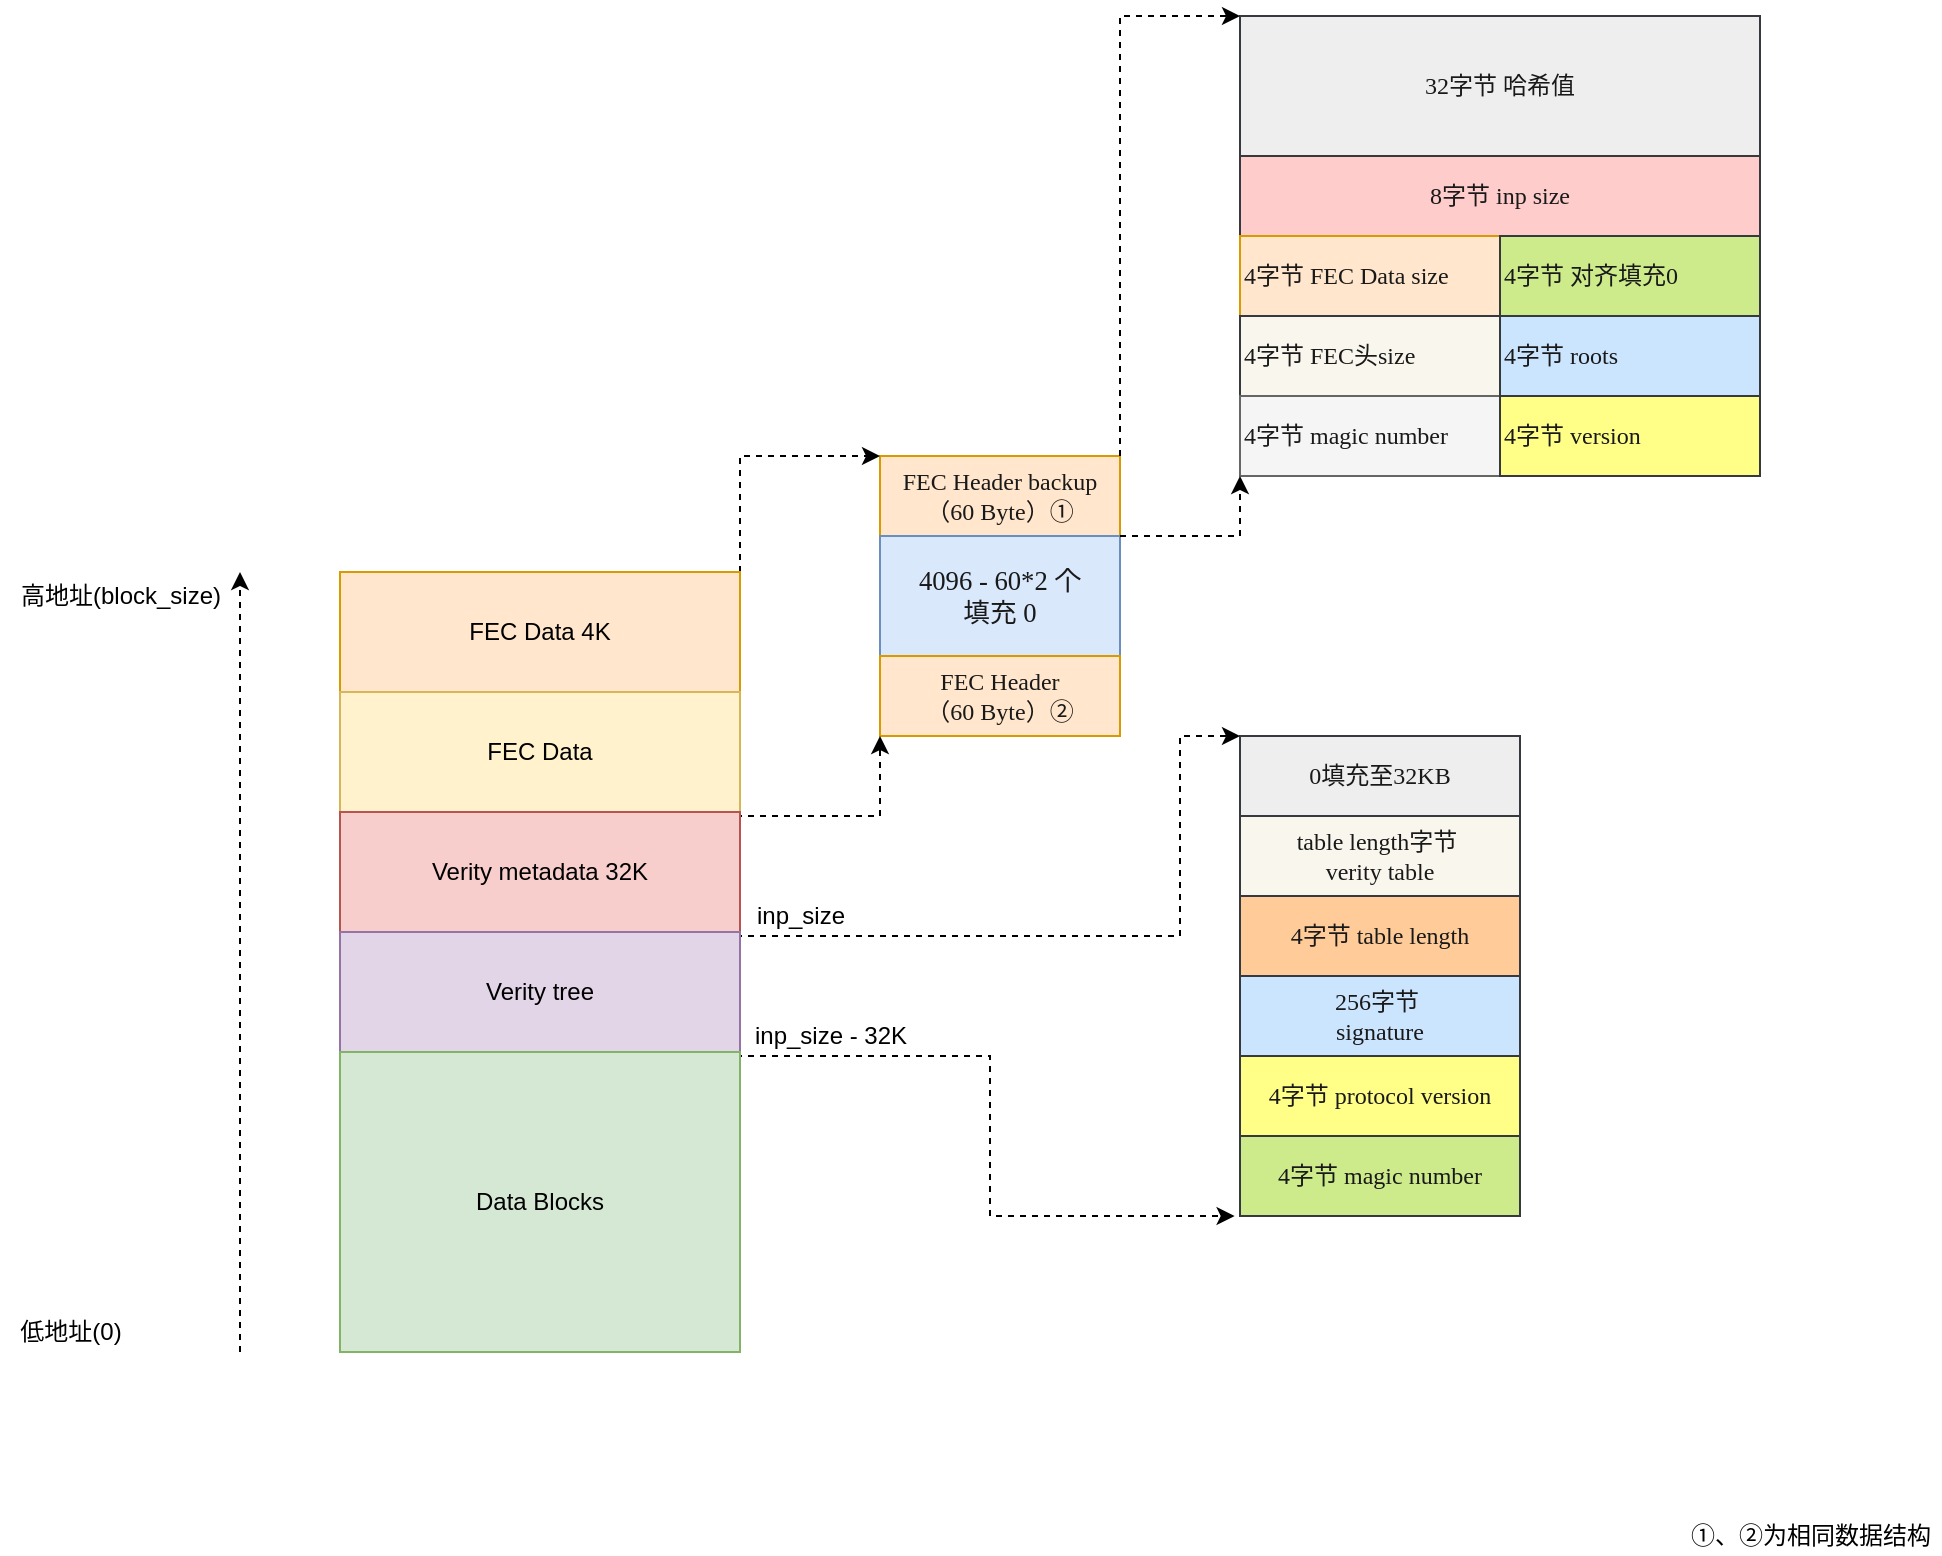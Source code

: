 <mxfile version="18.1.1" type="github">
  <diagram name="Page-1" id="9f46799a-70d6-7492-0946-bef42562c5a5">
    <mxGraphModel dx="2975" dy="1020" grid="0" gridSize="10" guides="1" tooltips="1" connect="1" arrows="1" fold="1" page="1" pageScale="1" pageWidth="1100" pageHeight="850" background="none" math="0" shadow="0">
      <root>
        <mxCell id="0" />
        <mxCell id="1" parent="0" />
        <mxCell id="MC5SC2ZRKaE6kcOdO4WR-20" value="" style="group" vertex="1" connectable="0" parent="1">
          <mxGeometry x="-610" y="250" width="120" height="140" as="geometry" />
        </mxCell>
        <mxCell id="MC5SC2ZRKaE6kcOdO4WR-19" value="" style="group;fillColor=#dae8fc;strokeColor=#6c8ebf;container=0;" vertex="1" connectable="0" parent="MC5SC2ZRKaE6kcOdO4WR-20">
          <mxGeometry width="120" height="140" as="geometry" />
        </mxCell>
        <mxCell id="MC5SC2ZRKaE6kcOdO4WR-14" value="&lt;span style=&quot;color: rgb(25, 25, 25); font-family: 微软雅黑;&quot;&gt;&lt;font style=&quot;font-size: 12px;&quot;&gt;FEC Header backup（60 Byte）①&lt;/font&gt;&lt;/span&gt;" style="rounded=0;whiteSpace=wrap;html=1;fillColor=#ffe6cc;strokeColor=#d79b00;" vertex="1" parent="MC5SC2ZRKaE6kcOdO4WR-20">
          <mxGeometry width="120" height="40" as="geometry" />
        </mxCell>
        <mxCell id="MC5SC2ZRKaE6kcOdO4WR-15" value="&lt;span style=&quot;color: rgb(25, 25, 25); font-family: 微软雅黑; font-size: 13.333px;&quot;&gt;4096 - 60*2 个&lt;br&gt;填充 0&lt;/span&gt;" style="rounded=0;whiteSpace=wrap;html=1;fillColor=#dae8fc;strokeColor=#6c8ebf;" vertex="1" parent="MC5SC2ZRKaE6kcOdO4WR-20">
          <mxGeometry y="40" width="120" height="60" as="geometry" />
        </mxCell>
        <mxCell id="MC5SC2ZRKaE6kcOdO4WR-18" value="&lt;span style=&quot;color: rgb(25, 25, 25); font-family: 微软雅黑;&quot;&gt;&lt;font style=&quot;font-size: 12px;&quot;&gt;FEC Header&lt;br&gt;（60 Byte）②&lt;/font&gt;&lt;/span&gt;" style="rounded=0;whiteSpace=wrap;html=1;fillColor=#ffe6cc;strokeColor=#d79b00;" vertex="1" parent="MC5SC2ZRKaE6kcOdO4WR-20">
          <mxGeometry y="100" width="120" height="40" as="geometry" />
        </mxCell>
        <mxCell id="MC5SC2ZRKaE6kcOdO4WR-21" style="edgeStyle=orthogonalEdgeStyle;rounded=0;orthogonalLoop=1;jettySize=auto;html=1;exitX=1;exitY=1;exitDx=0;exitDy=0;entryX=0;entryY=1;entryDx=0;entryDy=0;fontSize=12;dashed=1;" edge="1" parent="1" source="MC5SC2ZRKaE6kcOdO4WR-1" target="MC5SC2ZRKaE6kcOdO4WR-18">
          <mxGeometry relative="1" as="geometry">
            <Array as="points">
              <mxPoint x="-650" y="430" />
              <mxPoint x="-650" y="430" />
            </Array>
          </mxGeometry>
        </mxCell>
        <mxCell id="MC5SC2ZRKaE6kcOdO4WR-22" style="edgeStyle=orthogonalEdgeStyle;rounded=0;orthogonalLoop=1;jettySize=auto;html=1;exitX=1;exitY=0;exitDx=0;exitDy=0;entryX=0;entryY=0;entryDx=0;entryDy=0;dashed=1;fontSize=12;" edge="1" parent="1" source="MC5SC2ZRKaE6kcOdO4WR-1" target="MC5SC2ZRKaE6kcOdO4WR-14">
          <mxGeometry relative="1" as="geometry">
            <Array as="points">
              <mxPoint x="-680" y="250" />
            </Array>
          </mxGeometry>
        </mxCell>
        <mxCell id="MC5SC2ZRKaE6kcOdO4WR-40" value="" style="group" vertex="1" connectable="0" parent="1">
          <mxGeometry x="-430" y="30" width="260" height="230" as="geometry" />
        </mxCell>
        <mxCell id="MC5SC2ZRKaE6kcOdO4WR-33" value="&lt;font face=&quot;微软雅黑&quot; color=&quot;#191919&quot;&gt;8字节 inp size&lt;/font&gt;" style="rounded=0;whiteSpace=wrap;html=1;fillColor=#ffcccc;strokeColor=#36393d;align=center;" vertex="1" parent="MC5SC2ZRKaE6kcOdO4WR-40">
          <mxGeometry y="70" width="260" height="40" as="geometry" />
        </mxCell>
        <mxCell id="MC5SC2ZRKaE6kcOdO4WR-34" value="&lt;font face=&quot;微软雅黑&quot; color=&quot;#191919&quot;&gt;32字节 哈希值&lt;/font&gt;" style="rounded=0;whiteSpace=wrap;html=1;align=center;fillColor=#eeeeee;strokeColor=#36393d;" vertex="1" parent="MC5SC2ZRKaE6kcOdO4WR-40">
          <mxGeometry width="260" height="70" as="geometry" />
        </mxCell>
        <mxCell id="MC5SC2ZRKaE6kcOdO4WR-37" value="" style="group" vertex="1" connectable="0" parent="MC5SC2ZRKaE6kcOdO4WR-40">
          <mxGeometry y="110" width="260" height="40" as="geometry" />
        </mxCell>
        <mxCell id="MC5SC2ZRKaE6kcOdO4WR-31" value="&lt;font face=&quot;微软雅黑&quot; color=&quot;#191919&quot;&gt;4字节 FEC Data size&lt;/font&gt;" style="rounded=0;whiteSpace=wrap;html=1;fillColor=#ffe6cc;strokeColor=#d79b00;align=left;" vertex="1" parent="MC5SC2ZRKaE6kcOdO4WR-37">
          <mxGeometry width="130" height="40" as="geometry" />
        </mxCell>
        <mxCell id="MC5SC2ZRKaE6kcOdO4WR-32" value="&lt;font face=&quot;微软雅黑&quot; color=&quot;#191919&quot;&gt;4字节 对齐填充0&lt;/font&gt;" style="rounded=0;whiteSpace=wrap;html=1;fillColor=#cdeb8b;strokeColor=#36393d;align=left;" vertex="1" parent="MC5SC2ZRKaE6kcOdO4WR-37">
          <mxGeometry x="130" width="130" height="40" as="geometry" />
        </mxCell>
        <mxCell id="MC5SC2ZRKaE6kcOdO4WR-38" value="" style="group" vertex="1" connectable="0" parent="MC5SC2ZRKaE6kcOdO4WR-40">
          <mxGeometry y="150" width="260" height="40" as="geometry" />
        </mxCell>
        <mxCell id="MC5SC2ZRKaE6kcOdO4WR-29" value="&lt;font face=&quot;微软雅黑&quot; color=&quot;#191919&quot;&gt;4字节 FEC头size&lt;/font&gt;" style="rounded=0;whiteSpace=wrap;html=1;fillColor=#f9f7ed;strokeColor=#36393d;align=left;" vertex="1" parent="MC5SC2ZRKaE6kcOdO4WR-38">
          <mxGeometry width="130" height="40" as="geometry" />
        </mxCell>
        <mxCell id="MC5SC2ZRKaE6kcOdO4WR-30" value="&lt;font face=&quot;微软雅黑&quot; color=&quot;#191919&quot;&gt;4字节 roots&lt;/font&gt;" style="rounded=0;whiteSpace=wrap;html=1;fillColor=#cce5ff;strokeColor=#36393d;align=left;" vertex="1" parent="MC5SC2ZRKaE6kcOdO4WR-38">
          <mxGeometry x="130" width="130" height="40" as="geometry" />
        </mxCell>
        <mxCell id="MC5SC2ZRKaE6kcOdO4WR-39" value="" style="group" vertex="1" connectable="0" parent="MC5SC2ZRKaE6kcOdO4WR-40">
          <mxGeometry y="190" width="260" height="40" as="geometry" />
        </mxCell>
        <mxCell id="MC5SC2ZRKaE6kcOdO4WR-25" value="&lt;font face=&quot;微软雅黑&quot; color=&quot;#191919&quot;&gt;4字节 magic number&lt;/font&gt;" style="rounded=0;whiteSpace=wrap;html=1;fillColor=#f5f5f5;strokeColor=#666666;align=left;fontColor=#333333;" vertex="1" parent="MC5SC2ZRKaE6kcOdO4WR-39">
          <mxGeometry width="130" height="40" as="geometry" />
        </mxCell>
        <mxCell id="MC5SC2ZRKaE6kcOdO4WR-28" value="&lt;font face=&quot;微软雅黑&quot; color=&quot;#191919&quot;&gt;4字节 version&lt;/font&gt;" style="rounded=0;whiteSpace=wrap;html=1;fillColor=#ffff88;strokeColor=#36393d;align=left;" vertex="1" parent="MC5SC2ZRKaE6kcOdO4WR-39">
          <mxGeometry x="130" width="130" height="40" as="geometry" />
        </mxCell>
        <mxCell id="MC5SC2ZRKaE6kcOdO4WR-41" style="edgeStyle=orthogonalEdgeStyle;rounded=0;orthogonalLoop=1;jettySize=auto;html=1;exitX=1;exitY=1;exitDx=0;exitDy=0;entryX=0;entryY=1;entryDx=0;entryDy=0;dashed=1;fontSize=12;" edge="1" parent="1" source="MC5SC2ZRKaE6kcOdO4WR-14" target="MC5SC2ZRKaE6kcOdO4WR-25">
          <mxGeometry relative="1" as="geometry">
            <Array as="points">
              <mxPoint x="-480" y="290" />
              <mxPoint x="-480" y="290" />
            </Array>
          </mxGeometry>
        </mxCell>
        <mxCell id="MC5SC2ZRKaE6kcOdO4WR-42" style="edgeStyle=orthogonalEdgeStyle;rounded=0;orthogonalLoop=1;jettySize=auto;html=1;exitX=1;exitY=0;exitDx=0;exitDy=0;entryX=0;entryY=0;entryDx=0;entryDy=0;dashed=1;fontSize=12;" edge="1" parent="1" source="MC5SC2ZRKaE6kcOdO4WR-14" target="MC5SC2ZRKaE6kcOdO4WR-34">
          <mxGeometry relative="1" as="geometry">
            <Array as="points">
              <mxPoint x="-490" y="30" />
            </Array>
          </mxGeometry>
        </mxCell>
        <mxCell id="MC5SC2ZRKaE6kcOdO4WR-53" value="" style="group" vertex="1" connectable="0" parent="1">
          <mxGeometry x="-430" y="390" width="140" height="240" as="geometry" />
        </mxCell>
        <mxCell id="MC5SC2ZRKaE6kcOdO4WR-46" value="&lt;font face=&quot;微软雅黑&quot; color=&quot;#191919&quot;&gt;0填充至32KB&lt;/font&gt;" style="rounded=0;whiteSpace=wrap;html=1;fillColor=#eeeeee;strokeColor=#36393d;" vertex="1" parent="MC5SC2ZRKaE6kcOdO4WR-53">
          <mxGeometry width="140" height="40" as="geometry" />
        </mxCell>
        <mxCell id="MC5SC2ZRKaE6kcOdO4WR-48" value="&lt;div&gt;&lt;font face=&quot;微软雅黑&quot; color=&quot;#191919&quot;&gt;table length字节&amp;nbsp;&lt;/font&gt;&lt;/div&gt;&lt;div&gt;&lt;font face=&quot;微软雅黑&quot; color=&quot;#191919&quot;&gt;verity table&lt;/font&gt;&lt;/div&gt;" style="rounded=0;whiteSpace=wrap;html=1;fillColor=#f9f7ed;strokeColor=#36393d;" vertex="1" parent="MC5SC2ZRKaE6kcOdO4WR-53">
          <mxGeometry y="40" width="140" height="40" as="geometry" />
        </mxCell>
        <mxCell id="MC5SC2ZRKaE6kcOdO4WR-49" value="&lt;font face=&quot;微软雅黑&quot; color=&quot;#191919&quot;&gt;4字节 table length&lt;/font&gt;" style="rounded=0;whiteSpace=wrap;html=1;fillColor=#ffcc99;strokeColor=#36393d;" vertex="1" parent="MC5SC2ZRKaE6kcOdO4WR-53">
          <mxGeometry y="80" width="140" height="40" as="geometry" />
        </mxCell>
        <mxCell id="MC5SC2ZRKaE6kcOdO4WR-50" value="&lt;div&gt;&lt;font face=&quot;微软雅黑&quot; color=&quot;#191919&quot;&gt;256字节&amp;nbsp;&lt;/font&gt;&lt;/div&gt;&lt;div&gt;&lt;font face=&quot;微软雅黑&quot; color=&quot;#191919&quot;&gt;signature&lt;/font&gt;&lt;/div&gt;" style="rounded=0;whiteSpace=wrap;html=1;fillColor=#cce5ff;strokeColor=#36393d;" vertex="1" parent="MC5SC2ZRKaE6kcOdO4WR-53">
          <mxGeometry y="120" width="140" height="40" as="geometry" />
        </mxCell>
        <mxCell id="MC5SC2ZRKaE6kcOdO4WR-51" value="&lt;font face=&quot;微软雅黑&quot; color=&quot;#191919&quot;&gt;4字节 protocol version&lt;/font&gt;" style="rounded=0;whiteSpace=wrap;html=1;fillColor=#ffff88;strokeColor=#36393d;" vertex="1" parent="MC5SC2ZRKaE6kcOdO4WR-53">
          <mxGeometry y="160" width="140" height="40" as="geometry" />
        </mxCell>
        <mxCell id="MC5SC2ZRKaE6kcOdO4WR-52" value="&lt;font face=&quot;微软雅黑&quot; color=&quot;#191919&quot;&gt;4字节 magic number&lt;/font&gt;" style="rounded=0;whiteSpace=wrap;html=1;fillColor=#cdeb8b;strokeColor=#36393d;" vertex="1" parent="MC5SC2ZRKaE6kcOdO4WR-53">
          <mxGeometry y="200" width="140" height="40" as="geometry" />
        </mxCell>
        <mxCell id="MC5SC2ZRKaE6kcOdO4WR-54" style="edgeStyle=orthogonalEdgeStyle;rounded=0;orthogonalLoop=1;jettySize=auto;html=1;exitX=1;exitY=0;exitDx=0;exitDy=0;dashed=1;fontSize=12;" edge="1" parent="1" source="MC5SC2ZRKaE6kcOdO4WR-4">
          <mxGeometry relative="1" as="geometry">
            <mxPoint x="-430" y="390" as="targetPoint" />
            <Array as="points">
              <mxPoint x="-460" y="490" />
              <mxPoint x="-460" y="390" />
            </Array>
          </mxGeometry>
        </mxCell>
        <mxCell id="MC5SC2ZRKaE6kcOdO4WR-56" style="edgeStyle=orthogonalEdgeStyle;rounded=0;orthogonalLoop=1;jettySize=auto;html=1;exitX=1;exitY=0;exitDx=0;exitDy=0;entryX=-0.019;entryY=0.985;entryDx=0;entryDy=0;entryPerimeter=0;dashed=1;fontSize=12;" edge="1" parent="1" source="MC5SC2ZRKaE6kcOdO4WR-5" target="MC5SC2ZRKaE6kcOdO4WR-52">
          <mxGeometry relative="1" as="geometry">
            <Array as="points">
              <mxPoint x="-555" y="550" />
              <mxPoint x="-555" y="630" />
              <mxPoint x="-433" y="630" />
            </Array>
          </mxGeometry>
        </mxCell>
        <mxCell id="MC5SC2ZRKaE6kcOdO4WR-57" value="inp_size - 32K" style="text;html=1;align=center;verticalAlign=middle;resizable=0;points=[];autosize=1;strokeColor=none;fillColor=none;fontSize=12;" vertex="1" parent="1">
          <mxGeometry x="-680" y="530" width="90" height="20" as="geometry" />
        </mxCell>
        <mxCell id="MC5SC2ZRKaE6kcOdO4WR-58" value="inp_size" style="text;html=1;align=center;verticalAlign=middle;resizable=0;points=[];autosize=1;strokeColor=none;fillColor=none;fontSize=12;" vertex="1" parent="1">
          <mxGeometry x="-680" y="470" width="60" height="20" as="geometry" />
        </mxCell>
        <mxCell id="MC5SC2ZRKaE6kcOdO4WR-60" value="①、②为相同数据结构" style="text;html=1;align=center;verticalAlign=middle;resizable=0;points=[];autosize=1;strokeColor=none;fillColor=none;fontSize=12;" vertex="1" parent="1">
          <mxGeometry x="-210" y="781" width="130" height="18" as="geometry" />
        </mxCell>
        <mxCell id="MC5SC2ZRKaE6kcOdO4WR-68" value="" style="group" vertex="1" connectable="0" parent="1">
          <mxGeometry x="-1050" y="308" width="370" height="390" as="geometry" />
        </mxCell>
        <mxCell id="MC5SC2ZRKaE6kcOdO4WR-63" value="" style="group" vertex="1" connectable="0" parent="MC5SC2ZRKaE6kcOdO4WR-68">
          <mxGeometry x="170" width="200" height="390" as="geometry" />
        </mxCell>
        <mxCell id="MC5SC2ZRKaE6kcOdO4WR-1" value="FEC Data 4K" style="rounded=0;whiteSpace=wrap;html=1;fillColor=#ffe6cc;strokeColor=#d79b00;" vertex="1" parent="MC5SC2ZRKaE6kcOdO4WR-63">
          <mxGeometry width="200" height="60" as="geometry" />
        </mxCell>
        <mxCell id="MC5SC2ZRKaE6kcOdO4WR-2" value="&lt;span style=&quot;&quot;&gt;FEC Data&lt;/span&gt;" style="whiteSpace=wrap;html=1;rounded=0;fillColor=#fff2cc;strokeColor=#d6b656;" vertex="1" parent="MC5SC2ZRKaE6kcOdO4WR-63">
          <mxGeometry y="60" width="200" height="60" as="geometry" />
        </mxCell>
        <mxCell id="MC5SC2ZRKaE6kcOdO4WR-4" value="Verity metadata 32K" style="whiteSpace=wrap;html=1;rounded=0;fillColor=#f8cecc;strokeColor=#b85450;" vertex="1" parent="MC5SC2ZRKaE6kcOdO4WR-63">
          <mxGeometry y="120" width="200" height="60" as="geometry" />
        </mxCell>
        <mxCell id="MC5SC2ZRKaE6kcOdO4WR-5" value="Verity tree" style="whiteSpace=wrap;html=1;rounded=0;fillColor=#e1d5e7;strokeColor=#9673a6;" vertex="1" parent="MC5SC2ZRKaE6kcOdO4WR-63">
          <mxGeometry y="180" width="200" height="60" as="geometry" />
        </mxCell>
        <mxCell id="MC5SC2ZRKaE6kcOdO4WR-6" value="Data Blocks" style="whiteSpace=wrap;html=1;rounded=0;fillColor=#d5e8d4;strokeColor=#82b366;" vertex="1" parent="MC5SC2ZRKaE6kcOdO4WR-63">
          <mxGeometry y="240" width="200" height="150" as="geometry" />
        </mxCell>
        <mxCell id="MC5SC2ZRKaE6kcOdO4WR-67" value="" style="group" vertex="1" connectable="0" parent="MC5SC2ZRKaE6kcOdO4WR-68">
          <mxGeometry width="120" height="390" as="geometry" />
        </mxCell>
        <mxCell id="MC5SC2ZRKaE6kcOdO4WR-64" value="" style="endArrow=classic;html=1;rounded=0;dashed=1;fontSize=12;" edge="1" parent="MC5SC2ZRKaE6kcOdO4WR-67">
          <mxGeometry width="50" height="50" relative="1" as="geometry">
            <mxPoint x="120" y="390" as="sourcePoint" />
            <mxPoint x="120" as="targetPoint" />
          </mxGeometry>
        </mxCell>
        <mxCell id="MC5SC2ZRKaE6kcOdO4WR-65" value="低地址(0)" style="text;html=1;align=center;verticalAlign=middle;resizable=0;points=[];autosize=1;strokeColor=none;fillColor=none;fontSize=12;" vertex="1" parent="MC5SC2ZRKaE6kcOdO4WR-67">
          <mxGeometry y="370" width="70" height="20" as="geometry" />
        </mxCell>
        <mxCell id="MC5SC2ZRKaE6kcOdO4WR-66" value="高地址(block_size)" style="text;html=1;align=center;verticalAlign=middle;resizable=0;points=[];autosize=1;strokeColor=none;fillColor=none;fontSize=12;" vertex="1" parent="MC5SC2ZRKaE6kcOdO4WR-67">
          <mxGeometry y="2" width="120" height="20" as="geometry" />
        </mxCell>
      </root>
    </mxGraphModel>
  </diagram>
</mxfile>
